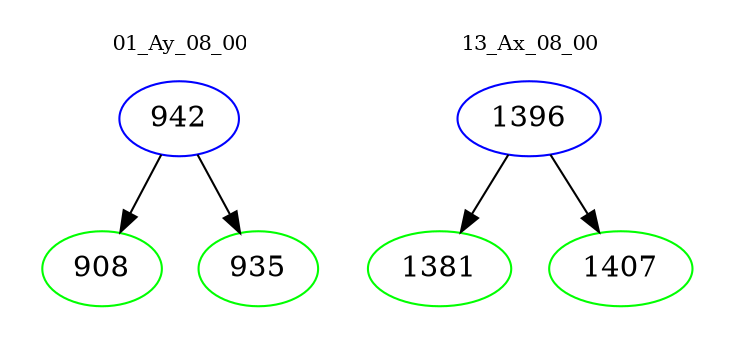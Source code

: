 digraph{
subgraph cluster_0 {
color = white
label = "01_Ay_08_00";
fontsize=10;
T0_942 [label="942", color="blue"]
T0_942 -> T0_908 [color="black"]
T0_908 [label="908", color="green"]
T0_942 -> T0_935 [color="black"]
T0_935 [label="935", color="green"]
}
subgraph cluster_1 {
color = white
label = "13_Ax_08_00";
fontsize=10;
T1_1396 [label="1396", color="blue"]
T1_1396 -> T1_1381 [color="black"]
T1_1381 [label="1381", color="green"]
T1_1396 -> T1_1407 [color="black"]
T1_1407 [label="1407", color="green"]
}
}
